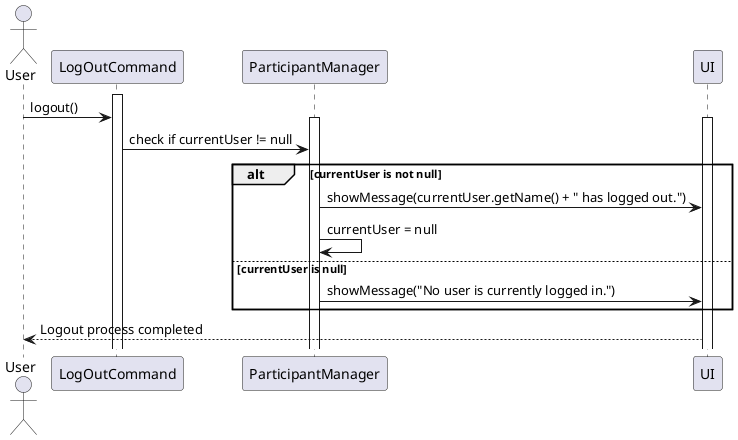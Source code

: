 @startuml
actor User
participant "LogOutCommand"
participant "ParticipantManager"
participant "UI"

activate "LogOutCommand"
User -> LogOutCommand: logout()
activate ParticipantManager
activate UI
LogOutCommand -> ParticipantManager: check if currentUser != null
alt currentUser is not null
    ParticipantManager -> UI: showMessage(currentUser.getName() + " has logged out.")
    ParticipantManager -> ParticipantManager: currentUser = null
else currentUser is null
    ParticipantManager -> UI: showMessage("No user is currently logged in.")
end
UI --> User: Logout process completed
@enduml
